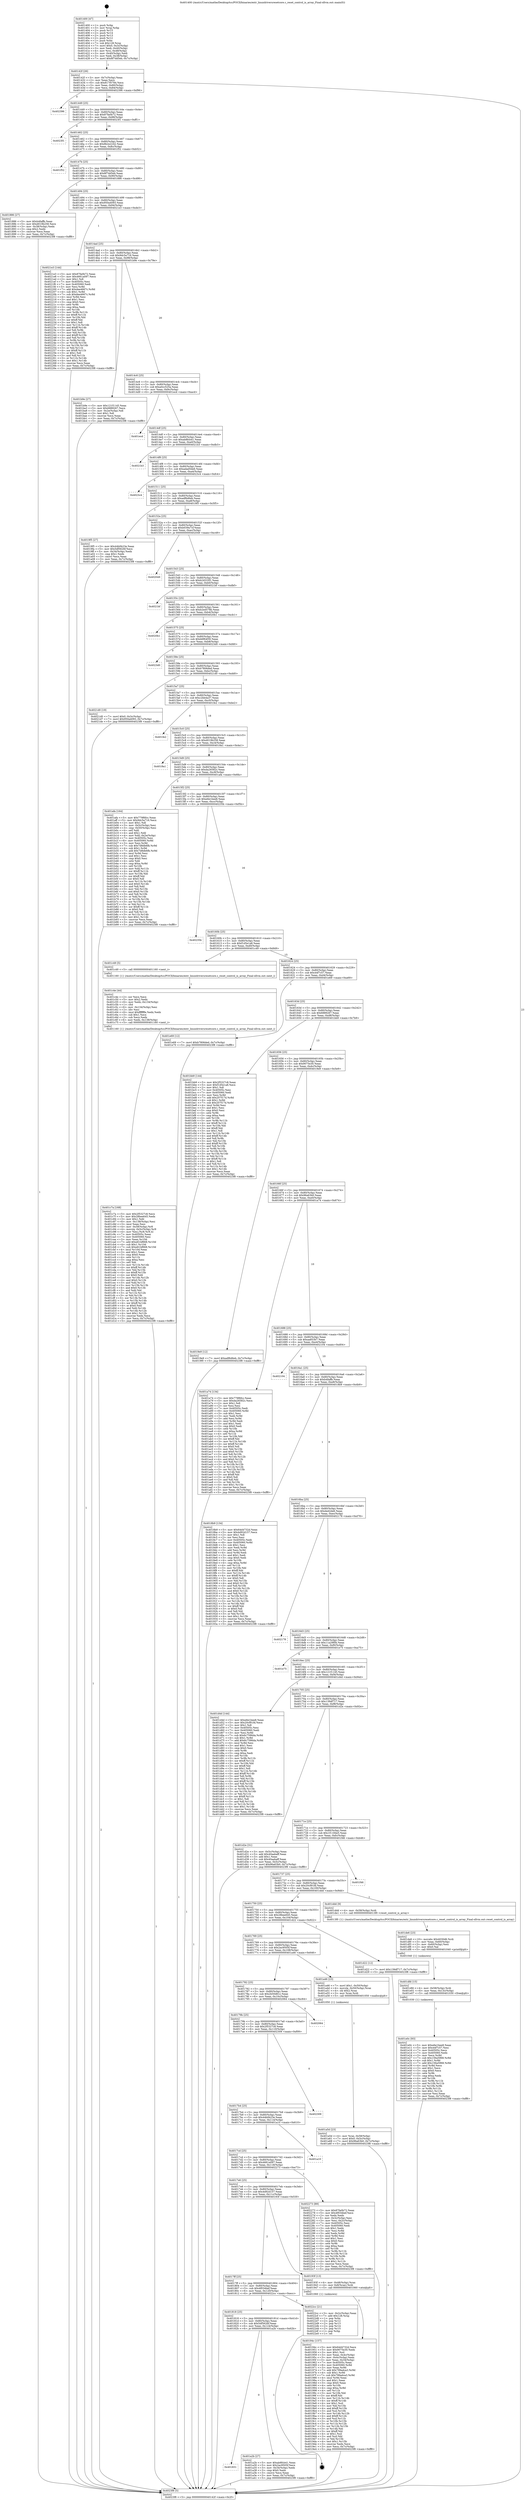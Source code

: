 digraph "0x401400" {
  label = "0x401400 (/mnt/c/Users/mathe/Desktop/tcc/POCII/binaries/extr_linuxdriversresetcore.c_reset_control_is_array_Final-ollvm.out::main(0))"
  labelloc = "t"
  node[shape=record]

  Entry [label="",width=0.3,height=0.3,shape=circle,fillcolor=black,style=filled]
  "0x40142f" [label="{
     0x40142f [26]\l
     | [instrs]\l
     &nbsp;&nbsp;0x40142f \<+3\>: mov -0x7c(%rbp),%eax\l
     &nbsp;&nbsp;0x401432 \<+2\>: mov %eax,%ecx\l
     &nbsp;&nbsp;0x401434 \<+6\>: sub $0x817f5784,%ecx\l
     &nbsp;&nbsp;0x40143a \<+3\>: mov %eax,-0x80(%rbp)\l
     &nbsp;&nbsp;0x40143d \<+6\>: mov %ecx,-0x84(%rbp)\l
     &nbsp;&nbsp;0x401443 \<+6\>: je 0000000000402396 \<main+0xf96\>\l
  }"]
  "0x402396" [label="{
     0x402396\l
  }", style=dashed]
  "0x401449" [label="{
     0x401449 [25]\l
     | [instrs]\l
     &nbsp;&nbsp;0x401449 \<+5\>: jmp 000000000040144e \<main+0x4e\>\l
     &nbsp;&nbsp;0x40144e \<+3\>: mov -0x80(%rbp),%eax\l
     &nbsp;&nbsp;0x401451 \<+5\>: sub $0x87fa0b72,%eax\l
     &nbsp;&nbsp;0x401456 \<+6\>: mov %eax,-0x88(%rbp)\l
     &nbsp;&nbsp;0x40145c \<+6\>: je 00000000004023f1 \<main+0xff1\>\l
  }"]
  Exit [label="",width=0.3,height=0.3,shape=circle,fillcolor=black,style=filled,peripheries=2]
  "0x4023f1" [label="{
     0x4023f1\l
  }", style=dashed]
  "0x401462" [label="{
     0x401462 [25]\l
     | [instrs]\l
     &nbsp;&nbsp;0x401462 \<+5\>: jmp 0000000000401467 \<main+0x67\>\l
     &nbsp;&nbsp;0x401467 \<+3\>: mov -0x80(%rbp),%eax\l
     &nbsp;&nbsp;0x40146a \<+5\>: sub $0x8b2e2242,%eax\l
     &nbsp;&nbsp;0x40146f \<+6\>: mov %eax,-0x8c(%rbp)\l
     &nbsp;&nbsp;0x401475 \<+6\>: je 0000000000401f52 \<main+0xb52\>\l
  }"]
  "0x401e0c" [label="{
     0x401e0c [93]\l
     | [instrs]\l
     &nbsp;&nbsp;0x401e0c \<+5\>: mov $0xe6e1bee8,%eax\l
     &nbsp;&nbsp;0x401e11 \<+5\>: mov $0x44f7c57,%esi\l
     &nbsp;&nbsp;0x401e16 \<+7\>: mov 0x40505c,%ecx\l
     &nbsp;&nbsp;0x401e1d \<+7\>: mov 0x405060,%edx\l
     &nbsp;&nbsp;0x401e24 \<+3\>: mov %ecx,%r8d\l
     &nbsp;&nbsp;0x401e27 \<+7\>: sub $0x156a5968,%r8d\l
     &nbsp;&nbsp;0x401e2e \<+4\>: sub $0x1,%r8d\l
     &nbsp;&nbsp;0x401e32 \<+7\>: add $0x156a5968,%r8d\l
     &nbsp;&nbsp;0x401e39 \<+4\>: imul %r8d,%ecx\l
     &nbsp;&nbsp;0x401e3d \<+3\>: and $0x1,%ecx\l
     &nbsp;&nbsp;0x401e40 \<+3\>: cmp $0x0,%ecx\l
     &nbsp;&nbsp;0x401e43 \<+4\>: sete %r9b\l
     &nbsp;&nbsp;0x401e47 \<+3\>: cmp $0xa,%edx\l
     &nbsp;&nbsp;0x401e4a \<+4\>: setl %r10b\l
     &nbsp;&nbsp;0x401e4e \<+3\>: mov %r9b,%r11b\l
     &nbsp;&nbsp;0x401e51 \<+3\>: and %r10b,%r11b\l
     &nbsp;&nbsp;0x401e54 \<+3\>: xor %r10b,%r9b\l
     &nbsp;&nbsp;0x401e57 \<+3\>: or %r9b,%r11b\l
     &nbsp;&nbsp;0x401e5a \<+4\>: test $0x1,%r11b\l
     &nbsp;&nbsp;0x401e5e \<+3\>: cmovne %esi,%eax\l
     &nbsp;&nbsp;0x401e61 \<+3\>: mov %eax,-0x7c(%rbp)\l
     &nbsp;&nbsp;0x401e64 \<+5\>: jmp 00000000004023f8 \<main+0xff8\>\l
  }"]
  "0x401f52" [label="{
     0x401f52\l
  }", style=dashed]
  "0x40147b" [label="{
     0x40147b [25]\l
     | [instrs]\l
     &nbsp;&nbsp;0x40147b \<+5\>: jmp 0000000000401480 \<main+0x80\>\l
     &nbsp;&nbsp;0x401480 \<+3\>: mov -0x80(%rbp),%eax\l
     &nbsp;&nbsp;0x401483 \<+5\>: sub $0x8f7dd5eb,%eax\l
     &nbsp;&nbsp;0x401488 \<+6\>: mov %eax,-0x90(%rbp)\l
     &nbsp;&nbsp;0x40148e \<+6\>: je 0000000000401886 \<main+0x486\>\l
  }"]
  "0x401dfd" [label="{
     0x401dfd [15]\l
     | [instrs]\l
     &nbsp;&nbsp;0x401dfd \<+4\>: mov -0x58(%rbp),%rdi\l
     &nbsp;&nbsp;0x401e01 \<+6\>: mov %eax,-0x13c(%rbp)\l
     &nbsp;&nbsp;0x401e07 \<+5\>: call 0000000000401030 \<free@plt\>\l
     | [calls]\l
     &nbsp;&nbsp;0x401030 \{1\} (unknown)\l
  }"]
  "0x401886" [label="{
     0x401886 [27]\l
     | [instrs]\l
     &nbsp;&nbsp;0x401886 \<+5\>: mov $0xb4faffb,%eax\l
     &nbsp;&nbsp;0x40188b \<+5\>: mov $0xd019b258,%ecx\l
     &nbsp;&nbsp;0x401890 \<+3\>: mov -0x38(%rbp),%edx\l
     &nbsp;&nbsp;0x401893 \<+3\>: cmp $0x2,%edx\l
     &nbsp;&nbsp;0x401896 \<+3\>: cmovne %ecx,%eax\l
     &nbsp;&nbsp;0x401899 \<+3\>: mov %eax,-0x7c(%rbp)\l
     &nbsp;&nbsp;0x40189c \<+5\>: jmp 00000000004023f8 \<main+0xff8\>\l
  }"]
  "0x401494" [label="{
     0x401494 [25]\l
     | [instrs]\l
     &nbsp;&nbsp;0x401494 \<+5\>: jmp 0000000000401499 \<main+0x99\>\l
     &nbsp;&nbsp;0x401499 \<+3\>: mov -0x80(%rbp),%eax\l
     &nbsp;&nbsp;0x40149c \<+5\>: sub $0x950a4093,%eax\l
     &nbsp;&nbsp;0x4014a1 \<+6\>: mov %eax,-0x94(%rbp)\l
     &nbsp;&nbsp;0x4014a7 \<+6\>: je 00000000004021e3 \<main+0xde3\>\l
  }"]
  "0x4023f8" [label="{
     0x4023f8 [5]\l
     | [instrs]\l
     &nbsp;&nbsp;0x4023f8 \<+5\>: jmp 000000000040142f \<main+0x2f\>\l
  }"]
  "0x401400" [label="{
     0x401400 [47]\l
     | [instrs]\l
     &nbsp;&nbsp;0x401400 \<+1\>: push %rbp\l
     &nbsp;&nbsp;0x401401 \<+3\>: mov %rsp,%rbp\l
     &nbsp;&nbsp;0x401404 \<+2\>: push %r15\l
     &nbsp;&nbsp;0x401406 \<+2\>: push %r14\l
     &nbsp;&nbsp;0x401408 \<+2\>: push %r13\l
     &nbsp;&nbsp;0x40140a \<+2\>: push %r12\l
     &nbsp;&nbsp;0x40140c \<+1\>: push %rbx\l
     &nbsp;&nbsp;0x40140d \<+7\>: sub $0x128,%rsp\l
     &nbsp;&nbsp;0x401414 \<+7\>: movl $0x0,-0x3c(%rbp)\l
     &nbsp;&nbsp;0x40141b \<+3\>: mov %edi,-0x40(%rbp)\l
     &nbsp;&nbsp;0x40141e \<+4\>: mov %rsi,-0x48(%rbp)\l
     &nbsp;&nbsp;0x401422 \<+3\>: mov -0x40(%rbp),%edi\l
     &nbsp;&nbsp;0x401425 \<+3\>: mov %edi,-0x38(%rbp)\l
     &nbsp;&nbsp;0x401428 \<+7\>: movl $0x8f7dd5eb,-0x7c(%rbp)\l
  }"]
  "0x401de6" [label="{
     0x401de6 [23]\l
     | [instrs]\l
     &nbsp;&nbsp;0x401de6 \<+10\>: movabs $0x4030d6,%rdi\l
     &nbsp;&nbsp;0x401df0 \<+3\>: mov %eax,-0x60(%rbp)\l
     &nbsp;&nbsp;0x401df3 \<+3\>: mov -0x60(%rbp),%esi\l
     &nbsp;&nbsp;0x401df6 \<+2\>: mov $0x0,%al\l
     &nbsp;&nbsp;0x401df8 \<+5\>: call 0000000000401040 \<printf@plt\>\l
     | [calls]\l
     &nbsp;&nbsp;0x401040 \{1\} (unknown)\l
  }"]
  "0x4021e3" [label="{
     0x4021e3 [144]\l
     | [instrs]\l
     &nbsp;&nbsp;0x4021e3 \<+5\>: mov $0x87fa0b72,%eax\l
     &nbsp;&nbsp;0x4021e8 \<+5\>: mov $0x4661a097,%ecx\l
     &nbsp;&nbsp;0x4021ed \<+2\>: mov $0x1,%dl\l
     &nbsp;&nbsp;0x4021ef \<+7\>: mov 0x40505c,%esi\l
     &nbsp;&nbsp;0x4021f6 \<+7\>: mov 0x405060,%edi\l
     &nbsp;&nbsp;0x4021fd \<+3\>: mov %esi,%r8d\l
     &nbsp;&nbsp;0x402200 \<+7\>: add $0xdee4667c,%r8d\l
     &nbsp;&nbsp;0x402207 \<+4\>: sub $0x1,%r8d\l
     &nbsp;&nbsp;0x40220b \<+7\>: sub $0xdee4667c,%r8d\l
     &nbsp;&nbsp;0x402212 \<+4\>: imul %r8d,%esi\l
     &nbsp;&nbsp;0x402216 \<+3\>: and $0x1,%esi\l
     &nbsp;&nbsp;0x402219 \<+3\>: cmp $0x0,%esi\l
     &nbsp;&nbsp;0x40221c \<+4\>: sete %r9b\l
     &nbsp;&nbsp;0x402220 \<+3\>: cmp $0xa,%edi\l
     &nbsp;&nbsp;0x402223 \<+4\>: setl %r10b\l
     &nbsp;&nbsp;0x402227 \<+3\>: mov %r9b,%r11b\l
     &nbsp;&nbsp;0x40222a \<+4\>: xor $0xff,%r11b\l
     &nbsp;&nbsp;0x40222e \<+3\>: mov %r10b,%bl\l
     &nbsp;&nbsp;0x402231 \<+3\>: xor $0xff,%bl\l
     &nbsp;&nbsp;0x402234 \<+3\>: xor $0x1,%dl\l
     &nbsp;&nbsp;0x402237 \<+3\>: mov %r11b,%r14b\l
     &nbsp;&nbsp;0x40223a \<+4\>: and $0xff,%r14b\l
     &nbsp;&nbsp;0x40223e \<+3\>: and %dl,%r9b\l
     &nbsp;&nbsp;0x402241 \<+3\>: mov %bl,%r15b\l
     &nbsp;&nbsp;0x402244 \<+4\>: and $0xff,%r15b\l
     &nbsp;&nbsp;0x402248 \<+3\>: and %dl,%r10b\l
     &nbsp;&nbsp;0x40224b \<+3\>: or %r9b,%r14b\l
     &nbsp;&nbsp;0x40224e \<+3\>: or %r10b,%r15b\l
     &nbsp;&nbsp;0x402251 \<+3\>: xor %r15b,%r14b\l
     &nbsp;&nbsp;0x402254 \<+3\>: or %bl,%r11b\l
     &nbsp;&nbsp;0x402257 \<+4\>: xor $0xff,%r11b\l
     &nbsp;&nbsp;0x40225b \<+3\>: or $0x1,%dl\l
     &nbsp;&nbsp;0x40225e \<+3\>: and %dl,%r11b\l
     &nbsp;&nbsp;0x402261 \<+3\>: or %r11b,%r14b\l
     &nbsp;&nbsp;0x402264 \<+4\>: test $0x1,%r14b\l
     &nbsp;&nbsp;0x402268 \<+3\>: cmovne %ecx,%eax\l
     &nbsp;&nbsp;0x40226b \<+3\>: mov %eax,-0x7c(%rbp)\l
     &nbsp;&nbsp;0x40226e \<+5\>: jmp 00000000004023f8 \<main+0xff8\>\l
  }"]
  "0x4014ad" [label="{
     0x4014ad [25]\l
     | [instrs]\l
     &nbsp;&nbsp;0x4014ad \<+5\>: jmp 00000000004014b2 \<main+0xb2\>\l
     &nbsp;&nbsp;0x4014b2 \<+3\>: mov -0x80(%rbp),%eax\l
     &nbsp;&nbsp;0x4014b5 \<+5\>: sub $0x9dc5a716,%eax\l
     &nbsp;&nbsp;0x4014ba \<+6\>: mov %eax,-0x98(%rbp)\l
     &nbsp;&nbsp;0x4014c0 \<+6\>: je 0000000000401b9e \<main+0x79e\>\l
  }"]
  "0x401c7a" [label="{
     0x401c7a [168]\l
     | [instrs]\l
     &nbsp;&nbsp;0x401c7a \<+5\>: mov $0x2f5327c8,%ecx\l
     &nbsp;&nbsp;0x401c7f \<+5\>: mov $0x28bee645,%edx\l
     &nbsp;&nbsp;0x401c84 \<+3\>: mov $0x1,%dil\l
     &nbsp;&nbsp;0x401c87 \<+6\>: mov -0x138(%rbp),%esi\l
     &nbsp;&nbsp;0x401c8d \<+3\>: imul %eax,%esi\l
     &nbsp;&nbsp;0x401c90 \<+4\>: mov -0x58(%rbp),%r8\l
     &nbsp;&nbsp;0x401c94 \<+4\>: movslq -0x5c(%rbp),%r9\l
     &nbsp;&nbsp;0x401c98 \<+4\>: mov %esi,(%r8,%r9,4)\l
     &nbsp;&nbsp;0x401c9c \<+7\>: mov 0x40505c,%eax\l
     &nbsp;&nbsp;0x401ca3 \<+7\>: mov 0x405060,%esi\l
     &nbsp;&nbsp;0x401caa \<+3\>: mov %eax,%r10d\l
     &nbsp;&nbsp;0x401cad \<+7\>: add $0xe61bf668,%r10d\l
     &nbsp;&nbsp;0x401cb4 \<+4\>: sub $0x1,%r10d\l
     &nbsp;&nbsp;0x401cb8 \<+7\>: sub $0xe61bf668,%r10d\l
     &nbsp;&nbsp;0x401cbf \<+4\>: imul %r10d,%eax\l
     &nbsp;&nbsp;0x401cc3 \<+3\>: and $0x1,%eax\l
     &nbsp;&nbsp;0x401cc6 \<+3\>: cmp $0x0,%eax\l
     &nbsp;&nbsp;0x401cc9 \<+4\>: sete %r11b\l
     &nbsp;&nbsp;0x401ccd \<+3\>: cmp $0xa,%esi\l
     &nbsp;&nbsp;0x401cd0 \<+3\>: setl %bl\l
     &nbsp;&nbsp;0x401cd3 \<+3\>: mov %r11b,%r14b\l
     &nbsp;&nbsp;0x401cd6 \<+4\>: xor $0xff,%r14b\l
     &nbsp;&nbsp;0x401cda \<+3\>: mov %bl,%r15b\l
     &nbsp;&nbsp;0x401cdd \<+4\>: xor $0xff,%r15b\l
     &nbsp;&nbsp;0x401ce1 \<+4\>: xor $0x0,%dil\l
     &nbsp;&nbsp;0x401ce5 \<+3\>: mov %r14b,%r12b\l
     &nbsp;&nbsp;0x401ce8 \<+4\>: and $0x0,%r12b\l
     &nbsp;&nbsp;0x401cec \<+3\>: and %dil,%r11b\l
     &nbsp;&nbsp;0x401cef \<+3\>: mov %r15b,%r13b\l
     &nbsp;&nbsp;0x401cf2 \<+4\>: and $0x0,%r13b\l
     &nbsp;&nbsp;0x401cf6 \<+3\>: and %dil,%bl\l
     &nbsp;&nbsp;0x401cf9 \<+3\>: or %r11b,%r12b\l
     &nbsp;&nbsp;0x401cfc \<+3\>: or %bl,%r13b\l
     &nbsp;&nbsp;0x401cff \<+3\>: xor %r13b,%r12b\l
     &nbsp;&nbsp;0x401d02 \<+3\>: or %r15b,%r14b\l
     &nbsp;&nbsp;0x401d05 \<+4\>: xor $0xff,%r14b\l
     &nbsp;&nbsp;0x401d09 \<+4\>: or $0x0,%dil\l
     &nbsp;&nbsp;0x401d0d \<+3\>: and %dil,%r14b\l
     &nbsp;&nbsp;0x401d10 \<+3\>: or %r14b,%r12b\l
     &nbsp;&nbsp;0x401d13 \<+4\>: test $0x1,%r12b\l
     &nbsp;&nbsp;0x401d17 \<+3\>: cmovne %edx,%ecx\l
     &nbsp;&nbsp;0x401d1a \<+3\>: mov %ecx,-0x7c(%rbp)\l
     &nbsp;&nbsp;0x401d1d \<+5\>: jmp 00000000004023f8 \<main+0xff8\>\l
  }"]
  "0x401b9e" [label="{
     0x401b9e [27]\l
     | [instrs]\l
     &nbsp;&nbsp;0x401b9e \<+5\>: mov $0x121f1145,%eax\l
     &nbsp;&nbsp;0x401ba3 \<+5\>: mov $0x6889267,%ecx\l
     &nbsp;&nbsp;0x401ba8 \<+3\>: mov -0x2e(%rbp),%dl\l
     &nbsp;&nbsp;0x401bab \<+3\>: test $0x1,%dl\l
     &nbsp;&nbsp;0x401bae \<+3\>: cmovne %ecx,%eax\l
     &nbsp;&nbsp;0x401bb1 \<+3\>: mov %eax,-0x7c(%rbp)\l
     &nbsp;&nbsp;0x401bb4 \<+5\>: jmp 00000000004023f8 \<main+0xff8\>\l
  }"]
  "0x4014c6" [label="{
     0x4014c6 [25]\l
     | [instrs]\l
     &nbsp;&nbsp;0x4014c6 \<+5\>: jmp 00000000004014cb \<main+0xcb\>\l
     &nbsp;&nbsp;0x4014cb \<+3\>: mov -0x80(%rbp),%eax\l
     &nbsp;&nbsp;0x4014ce \<+5\>: sub $0xa0cc525a,%eax\l
     &nbsp;&nbsp;0x4014d3 \<+6\>: mov %eax,-0x9c(%rbp)\l
     &nbsp;&nbsp;0x4014d9 \<+6\>: je 0000000000401ecd \<main+0xacd\>\l
  }"]
  "0x401c4e" [label="{
     0x401c4e [44]\l
     | [instrs]\l
     &nbsp;&nbsp;0x401c4e \<+2\>: xor %ecx,%ecx\l
     &nbsp;&nbsp;0x401c50 \<+5\>: mov $0x2,%edx\l
     &nbsp;&nbsp;0x401c55 \<+6\>: mov %edx,-0x134(%rbp)\l
     &nbsp;&nbsp;0x401c5b \<+1\>: cltd\l
     &nbsp;&nbsp;0x401c5c \<+6\>: mov -0x134(%rbp),%esi\l
     &nbsp;&nbsp;0x401c62 \<+2\>: idiv %esi\l
     &nbsp;&nbsp;0x401c64 \<+6\>: imul $0xfffffffe,%edx,%edx\l
     &nbsp;&nbsp;0x401c6a \<+3\>: sub $0x1,%ecx\l
     &nbsp;&nbsp;0x401c6d \<+2\>: sub %ecx,%edx\l
     &nbsp;&nbsp;0x401c6f \<+6\>: mov %edx,-0x138(%rbp)\l
     &nbsp;&nbsp;0x401c75 \<+5\>: call 0000000000401160 \<next_i\>\l
     | [calls]\l
     &nbsp;&nbsp;0x401160 \{1\} (/mnt/c/Users/mathe/Desktop/tcc/POCII/binaries/extr_linuxdriversresetcore.c_reset_control_is_array_Final-ollvm.out::next_i)\l
  }"]
  "0x401ecd" [label="{
     0x401ecd\l
  }", style=dashed]
  "0x4014df" [label="{
     0x4014df [25]\l
     | [instrs]\l
     &nbsp;&nbsp;0x4014df \<+5\>: jmp 00000000004014e4 \<main+0xe4\>\l
     &nbsp;&nbsp;0x4014e4 \<+3\>: mov -0x80(%rbp),%eax\l
     &nbsp;&nbsp;0x4014e7 \<+5\>: sub $0xab8fcb41,%eax\l
     &nbsp;&nbsp;0x4014ec \<+6\>: mov %eax,-0xa0(%rbp)\l
     &nbsp;&nbsp;0x4014f2 \<+6\>: je 00000000004021b3 \<main+0xdb3\>\l
  }"]
  "0x401a5d" [label="{
     0x401a5d [23]\l
     | [instrs]\l
     &nbsp;&nbsp;0x401a5d \<+4\>: mov %rax,-0x58(%rbp)\l
     &nbsp;&nbsp;0x401a61 \<+7\>: movl $0x0,-0x5c(%rbp)\l
     &nbsp;&nbsp;0x401a68 \<+7\>: movl $0x96a63b0,-0x7c(%rbp)\l
     &nbsp;&nbsp;0x401a6f \<+5\>: jmp 00000000004023f8 \<main+0xff8\>\l
  }"]
  "0x4021b3" [label="{
     0x4021b3\l
  }", style=dashed]
  "0x4014f8" [label="{
     0x4014f8 [25]\l
     | [instrs]\l
     &nbsp;&nbsp;0x4014f8 \<+5\>: jmp 00000000004014fd \<main+0xfd\>\l
     &nbsp;&nbsp;0x4014fd \<+3\>: mov -0x80(%rbp),%eax\l
     &nbsp;&nbsp;0x401500 \<+5\>: sub $0xadad5de6,%eax\l
     &nbsp;&nbsp;0x401505 \<+6\>: mov %eax,-0xa4(%rbp)\l
     &nbsp;&nbsp;0x40150b \<+6\>: je 00000000004023c4 \<main+0xfc4\>\l
  }"]
  "0x401831" [label="{
     0x401831\l
  }", style=dashed]
  "0x4023c4" [label="{
     0x4023c4\l
  }", style=dashed]
  "0x401511" [label="{
     0x401511 [25]\l
     | [instrs]\l
     &nbsp;&nbsp;0x401511 \<+5\>: jmp 0000000000401516 \<main+0x116\>\l
     &nbsp;&nbsp;0x401516 \<+3\>: mov -0x80(%rbp),%eax\l
     &nbsp;&nbsp;0x401519 \<+5\>: sub $0xadf6d6eb,%eax\l
     &nbsp;&nbsp;0x40151e \<+6\>: mov %eax,-0xa8(%rbp)\l
     &nbsp;&nbsp;0x401524 \<+6\>: je 00000000004019f5 \<main+0x5f5\>\l
  }"]
  "0x401a2b" [label="{
     0x401a2b [27]\l
     | [instrs]\l
     &nbsp;&nbsp;0x401a2b \<+5\>: mov $0xab8fcb41,%eax\l
     &nbsp;&nbsp;0x401a30 \<+5\>: mov $0x2ac9505f,%ecx\l
     &nbsp;&nbsp;0x401a35 \<+3\>: mov -0x34(%rbp),%edx\l
     &nbsp;&nbsp;0x401a38 \<+3\>: cmp $0x0,%edx\l
     &nbsp;&nbsp;0x401a3b \<+3\>: cmove %ecx,%eax\l
     &nbsp;&nbsp;0x401a3e \<+3\>: mov %eax,-0x7c(%rbp)\l
     &nbsp;&nbsp;0x401a41 \<+5\>: jmp 00000000004023f8 \<main+0xff8\>\l
  }"]
  "0x4019f5" [label="{
     0x4019f5 [27]\l
     | [instrs]\l
     &nbsp;&nbsp;0x4019f5 \<+5\>: mov $0x44b0b23e,%eax\l
     &nbsp;&nbsp;0x4019fa \<+5\>: mov $0x5df5626f,%ecx\l
     &nbsp;&nbsp;0x4019ff \<+3\>: mov -0x34(%rbp),%edx\l
     &nbsp;&nbsp;0x401a02 \<+3\>: cmp $0x1,%edx\l
     &nbsp;&nbsp;0x401a05 \<+3\>: cmovl %ecx,%eax\l
     &nbsp;&nbsp;0x401a08 \<+3\>: mov %eax,-0x7c(%rbp)\l
     &nbsp;&nbsp;0x401a0b \<+5\>: jmp 00000000004023f8 \<main+0xff8\>\l
  }"]
  "0x40152a" [label="{
     0x40152a [25]\l
     | [instrs]\l
     &nbsp;&nbsp;0x40152a \<+5\>: jmp 000000000040152f \<main+0x12f\>\l
     &nbsp;&nbsp;0x40152f \<+3\>: mov -0x80(%rbp),%eax\l
     &nbsp;&nbsp;0x401532 \<+5\>: sub $0xb039a7cf,%eax\l
     &nbsp;&nbsp;0x401537 \<+6\>: mov %eax,-0xac(%rbp)\l
     &nbsp;&nbsp;0x40153d \<+6\>: je 0000000000402049 \<main+0xc49\>\l
  }"]
  "0x401818" [label="{
     0x401818 [25]\l
     | [instrs]\l
     &nbsp;&nbsp;0x401818 \<+5\>: jmp 000000000040181d \<main+0x41d\>\l
     &nbsp;&nbsp;0x40181d \<+3\>: mov -0x80(%rbp),%eax\l
     &nbsp;&nbsp;0x401820 \<+5\>: sub $0x5df5626f,%eax\l
     &nbsp;&nbsp;0x401825 \<+6\>: mov %eax,-0x124(%rbp)\l
     &nbsp;&nbsp;0x40182b \<+6\>: je 0000000000401a2b \<main+0x62b\>\l
  }"]
  "0x402049" [label="{
     0x402049\l
  }", style=dashed]
  "0x401543" [label="{
     0x401543 [25]\l
     | [instrs]\l
     &nbsp;&nbsp;0x401543 \<+5\>: jmp 0000000000401548 \<main+0x148\>\l
     &nbsp;&nbsp;0x401548 \<+3\>: mov -0x80(%rbp),%eax\l
     &nbsp;&nbsp;0x40154b \<+5\>: sub $0xb24533f1,%eax\l
     &nbsp;&nbsp;0x401550 \<+6\>: mov %eax,-0xb0(%rbp)\l
     &nbsp;&nbsp;0x401556 \<+6\>: je 00000000004021bf \<main+0xdbf\>\l
  }"]
  "0x4022cc" [label="{
     0x4022cc [21]\l
     | [instrs]\l
     &nbsp;&nbsp;0x4022cc \<+3\>: mov -0x2c(%rbp),%eax\l
     &nbsp;&nbsp;0x4022cf \<+7\>: add $0x128,%rsp\l
     &nbsp;&nbsp;0x4022d6 \<+1\>: pop %rbx\l
     &nbsp;&nbsp;0x4022d7 \<+2\>: pop %r12\l
     &nbsp;&nbsp;0x4022d9 \<+2\>: pop %r13\l
     &nbsp;&nbsp;0x4022db \<+2\>: pop %r14\l
     &nbsp;&nbsp;0x4022dd \<+2\>: pop %r15\l
     &nbsp;&nbsp;0x4022df \<+1\>: pop %rbp\l
     &nbsp;&nbsp;0x4022e0 \<+1\>: ret\l
  }"]
  "0x4021bf" [label="{
     0x4021bf\l
  }", style=dashed]
  "0x40155c" [label="{
     0x40155c [25]\l
     | [instrs]\l
     &nbsp;&nbsp;0x40155c \<+5\>: jmp 0000000000401561 \<main+0x161\>\l
     &nbsp;&nbsp;0x401561 \<+3\>: mov -0x80(%rbp),%eax\l
     &nbsp;&nbsp;0x401564 \<+5\>: sub $0xb2ed578b,%eax\l
     &nbsp;&nbsp;0x401569 \<+6\>: mov %eax,-0xb4(%rbp)\l
     &nbsp;&nbsp;0x40156f \<+6\>: je 00000000004020b1 \<main+0xcb1\>\l
  }"]
  "0x40194c" [label="{
     0x40194c [157]\l
     | [instrs]\l
     &nbsp;&nbsp;0x40194c \<+5\>: mov $0x64d4732d,%ecx\l
     &nbsp;&nbsp;0x401951 \<+5\>: mov $0x9075e30,%edx\l
     &nbsp;&nbsp;0x401956 \<+3\>: mov $0x1,%sil\l
     &nbsp;&nbsp;0x401959 \<+3\>: mov %eax,-0x4c(%rbp)\l
     &nbsp;&nbsp;0x40195c \<+3\>: mov -0x4c(%rbp),%eax\l
     &nbsp;&nbsp;0x40195f \<+3\>: mov %eax,-0x34(%rbp)\l
     &nbsp;&nbsp;0x401962 \<+7\>: mov 0x40505c,%eax\l
     &nbsp;&nbsp;0x401969 \<+8\>: mov 0x405060,%r8d\l
     &nbsp;&nbsp;0x401971 \<+3\>: mov %eax,%r9d\l
     &nbsp;&nbsp;0x401974 \<+7\>: add $0x799adca3,%r9d\l
     &nbsp;&nbsp;0x40197b \<+4\>: sub $0x1,%r9d\l
     &nbsp;&nbsp;0x40197f \<+7\>: sub $0x799adca3,%r9d\l
     &nbsp;&nbsp;0x401986 \<+4\>: imul %r9d,%eax\l
     &nbsp;&nbsp;0x40198a \<+3\>: and $0x1,%eax\l
     &nbsp;&nbsp;0x40198d \<+3\>: cmp $0x0,%eax\l
     &nbsp;&nbsp;0x401990 \<+4\>: sete %r10b\l
     &nbsp;&nbsp;0x401994 \<+4\>: cmp $0xa,%r8d\l
     &nbsp;&nbsp;0x401998 \<+4\>: setl %r11b\l
     &nbsp;&nbsp;0x40199c \<+3\>: mov %r10b,%bl\l
     &nbsp;&nbsp;0x40199f \<+3\>: xor $0xff,%bl\l
     &nbsp;&nbsp;0x4019a2 \<+3\>: mov %r11b,%r14b\l
     &nbsp;&nbsp;0x4019a5 \<+4\>: xor $0xff,%r14b\l
     &nbsp;&nbsp;0x4019a9 \<+4\>: xor $0x1,%sil\l
     &nbsp;&nbsp;0x4019ad \<+3\>: mov %bl,%r15b\l
     &nbsp;&nbsp;0x4019b0 \<+4\>: and $0xff,%r15b\l
     &nbsp;&nbsp;0x4019b4 \<+3\>: and %sil,%r10b\l
     &nbsp;&nbsp;0x4019b7 \<+3\>: mov %r14b,%r12b\l
     &nbsp;&nbsp;0x4019ba \<+4\>: and $0xff,%r12b\l
     &nbsp;&nbsp;0x4019be \<+3\>: and %sil,%r11b\l
     &nbsp;&nbsp;0x4019c1 \<+3\>: or %r10b,%r15b\l
     &nbsp;&nbsp;0x4019c4 \<+3\>: or %r11b,%r12b\l
     &nbsp;&nbsp;0x4019c7 \<+3\>: xor %r12b,%r15b\l
     &nbsp;&nbsp;0x4019ca \<+3\>: or %r14b,%bl\l
     &nbsp;&nbsp;0x4019cd \<+3\>: xor $0xff,%bl\l
     &nbsp;&nbsp;0x4019d0 \<+4\>: or $0x1,%sil\l
     &nbsp;&nbsp;0x4019d4 \<+3\>: and %sil,%bl\l
     &nbsp;&nbsp;0x4019d7 \<+3\>: or %bl,%r15b\l
     &nbsp;&nbsp;0x4019da \<+4\>: test $0x1,%r15b\l
     &nbsp;&nbsp;0x4019de \<+3\>: cmovne %edx,%ecx\l
     &nbsp;&nbsp;0x4019e1 \<+3\>: mov %ecx,-0x7c(%rbp)\l
     &nbsp;&nbsp;0x4019e4 \<+5\>: jmp 00000000004023f8 \<main+0xff8\>\l
  }"]
  "0x4020b1" [label="{
     0x4020b1\l
  }", style=dashed]
  "0x401575" [label="{
     0x401575 [25]\l
     | [instrs]\l
     &nbsp;&nbsp;0x401575 \<+5\>: jmp 000000000040157a \<main+0x17a\>\l
     &nbsp;&nbsp;0x40157a \<+3\>: mov -0x80(%rbp),%eax\l
     &nbsp;&nbsp;0x40157d \<+5\>: sub $0xb6f64f30,%eax\l
     &nbsp;&nbsp;0x401582 \<+6\>: mov %eax,-0xb8(%rbp)\l
     &nbsp;&nbsp;0x401588 \<+6\>: je 00000000004023d0 \<main+0xfd0\>\l
  }"]
  "0x4017ff" [label="{
     0x4017ff [25]\l
     | [instrs]\l
     &nbsp;&nbsp;0x4017ff \<+5\>: jmp 0000000000401804 \<main+0x404\>\l
     &nbsp;&nbsp;0x401804 \<+3\>: mov -0x80(%rbp),%eax\l
     &nbsp;&nbsp;0x401807 \<+5\>: sub $0x4f034bef,%eax\l
     &nbsp;&nbsp;0x40180c \<+6\>: mov %eax,-0x120(%rbp)\l
     &nbsp;&nbsp;0x401812 \<+6\>: je 00000000004022cc \<main+0xecc\>\l
  }"]
  "0x4023d0" [label="{
     0x4023d0\l
  }", style=dashed]
  "0x40158e" [label="{
     0x40158e [25]\l
     | [instrs]\l
     &nbsp;&nbsp;0x40158e \<+5\>: jmp 0000000000401593 \<main+0x193\>\l
     &nbsp;&nbsp;0x401593 \<+3\>: mov -0x80(%rbp),%eax\l
     &nbsp;&nbsp;0x401596 \<+5\>: sub $0xb7806ded,%eax\l
     &nbsp;&nbsp;0x40159b \<+6\>: mov %eax,-0xbc(%rbp)\l
     &nbsp;&nbsp;0x4015a1 \<+6\>: je 00000000004021d0 \<main+0xdd0\>\l
  }"]
  "0x40193f" [label="{
     0x40193f [13]\l
     | [instrs]\l
     &nbsp;&nbsp;0x40193f \<+4\>: mov -0x48(%rbp),%rax\l
     &nbsp;&nbsp;0x401943 \<+4\>: mov 0x8(%rax),%rdi\l
     &nbsp;&nbsp;0x401947 \<+5\>: call 0000000000401060 \<atoi@plt\>\l
     | [calls]\l
     &nbsp;&nbsp;0x401060 \{1\} (unknown)\l
  }"]
  "0x4021d0" [label="{
     0x4021d0 [19]\l
     | [instrs]\l
     &nbsp;&nbsp;0x4021d0 \<+7\>: movl $0x0,-0x3c(%rbp)\l
     &nbsp;&nbsp;0x4021d7 \<+7\>: movl $0x950a4093,-0x7c(%rbp)\l
     &nbsp;&nbsp;0x4021de \<+5\>: jmp 00000000004023f8 \<main+0xff8\>\l
  }"]
  "0x4015a7" [label="{
     0x4015a7 [25]\l
     | [instrs]\l
     &nbsp;&nbsp;0x4015a7 \<+5\>: jmp 00000000004015ac \<main+0x1ac\>\l
     &nbsp;&nbsp;0x4015ac \<+3\>: mov -0x80(%rbp),%eax\l
     &nbsp;&nbsp;0x4015af \<+5\>: sub $0xc2bb4a37,%eax\l
     &nbsp;&nbsp;0x4015b4 \<+6\>: mov %eax,-0xc0(%rbp)\l
     &nbsp;&nbsp;0x4015ba \<+6\>: je 0000000000401fe2 \<main+0xbe2\>\l
  }"]
  "0x4017e6" [label="{
     0x4017e6 [25]\l
     | [instrs]\l
     &nbsp;&nbsp;0x4017e6 \<+5\>: jmp 00000000004017eb \<main+0x3eb\>\l
     &nbsp;&nbsp;0x4017eb \<+3\>: mov -0x80(%rbp),%eax\l
     &nbsp;&nbsp;0x4017ee \<+5\>: sub $0x4d92d157,%eax\l
     &nbsp;&nbsp;0x4017f3 \<+6\>: mov %eax,-0x11c(%rbp)\l
     &nbsp;&nbsp;0x4017f9 \<+6\>: je 000000000040193f \<main+0x53f\>\l
  }"]
  "0x401fe2" [label="{
     0x401fe2\l
  }", style=dashed]
  "0x4015c0" [label="{
     0x4015c0 [25]\l
     | [instrs]\l
     &nbsp;&nbsp;0x4015c0 \<+5\>: jmp 00000000004015c5 \<main+0x1c5\>\l
     &nbsp;&nbsp;0x4015c5 \<+3\>: mov -0x80(%rbp),%eax\l
     &nbsp;&nbsp;0x4015c8 \<+5\>: sub $0xd019b258,%eax\l
     &nbsp;&nbsp;0x4015cd \<+6\>: mov %eax,-0xc4(%rbp)\l
     &nbsp;&nbsp;0x4015d3 \<+6\>: je 00000000004018a1 \<main+0x4a1\>\l
  }"]
  "0x402273" [label="{
     0x402273 [89]\l
     | [instrs]\l
     &nbsp;&nbsp;0x402273 \<+5\>: mov $0x87fa0b72,%eax\l
     &nbsp;&nbsp;0x402278 \<+5\>: mov $0x4f034bef,%ecx\l
     &nbsp;&nbsp;0x40227d \<+2\>: xor %edx,%edx\l
     &nbsp;&nbsp;0x40227f \<+3\>: mov -0x3c(%rbp),%esi\l
     &nbsp;&nbsp;0x402282 \<+3\>: mov %esi,-0x2c(%rbp)\l
     &nbsp;&nbsp;0x402285 \<+7\>: mov 0x40505c,%esi\l
     &nbsp;&nbsp;0x40228c \<+7\>: mov 0x405060,%edi\l
     &nbsp;&nbsp;0x402293 \<+3\>: sub $0x1,%edx\l
     &nbsp;&nbsp;0x402296 \<+3\>: mov %esi,%r8d\l
     &nbsp;&nbsp;0x402299 \<+3\>: add %edx,%r8d\l
     &nbsp;&nbsp;0x40229c \<+4\>: imul %r8d,%esi\l
     &nbsp;&nbsp;0x4022a0 \<+3\>: and $0x1,%esi\l
     &nbsp;&nbsp;0x4022a3 \<+3\>: cmp $0x0,%esi\l
     &nbsp;&nbsp;0x4022a6 \<+4\>: sete %r9b\l
     &nbsp;&nbsp;0x4022aa \<+3\>: cmp $0xa,%edi\l
     &nbsp;&nbsp;0x4022ad \<+4\>: setl %r10b\l
     &nbsp;&nbsp;0x4022b1 \<+3\>: mov %r9b,%r11b\l
     &nbsp;&nbsp;0x4022b4 \<+3\>: and %r10b,%r11b\l
     &nbsp;&nbsp;0x4022b7 \<+3\>: xor %r10b,%r9b\l
     &nbsp;&nbsp;0x4022ba \<+3\>: or %r9b,%r11b\l
     &nbsp;&nbsp;0x4022bd \<+4\>: test $0x1,%r11b\l
     &nbsp;&nbsp;0x4022c1 \<+3\>: cmovne %ecx,%eax\l
     &nbsp;&nbsp;0x4022c4 \<+3\>: mov %eax,-0x7c(%rbp)\l
     &nbsp;&nbsp;0x4022c7 \<+5\>: jmp 00000000004023f8 \<main+0xff8\>\l
  }"]
  "0x4018a1" [label="{
     0x4018a1\l
  }", style=dashed]
  "0x4015d9" [label="{
     0x4015d9 [25]\l
     | [instrs]\l
     &nbsp;&nbsp;0x4015d9 \<+5\>: jmp 00000000004015de \<main+0x1de\>\l
     &nbsp;&nbsp;0x4015de \<+3\>: mov -0x80(%rbp),%eax\l
     &nbsp;&nbsp;0x4015e1 \<+5\>: sub $0xda26582c,%eax\l
     &nbsp;&nbsp;0x4015e6 \<+6\>: mov %eax,-0xc8(%rbp)\l
     &nbsp;&nbsp;0x4015ec \<+6\>: je 0000000000401afa \<main+0x6fa\>\l
  }"]
  "0x4017cd" [label="{
     0x4017cd [25]\l
     | [instrs]\l
     &nbsp;&nbsp;0x4017cd \<+5\>: jmp 00000000004017d2 \<main+0x3d2\>\l
     &nbsp;&nbsp;0x4017d2 \<+3\>: mov -0x80(%rbp),%eax\l
     &nbsp;&nbsp;0x4017d5 \<+5\>: sub $0x4661a097,%eax\l
     &nbsp;&nbsp;0x4017da \<+6\>: mov %eax,-0x118(%rbp)\l
     &nbsp;&nbsp;0x4017e0 \<+6\>: je 0000000000402273 \<main+0xe73\>\l
  }"]
  "0x401afa" [label="{
     0x401afa [164]\l
     | [instrs]\l
     &nbsp;&nbsp;0x401afa \<+5\>: mov $0x779f6fcc,%eax\l
     &nbsp;&nbsp;0x401aff \<+5\>: mov $0x9dc5a716,%ecx\l
     &nbsp;&nbsp;0x401b04 \<+2\>: mov $0x1,%dl\l
     &nbsp;&nbsp;0x401b06 \<+3\>: mov -0x5c(%rbp),%esi\l
     &nbsp;&nbsp;0x401b09 \<+3\>: cmp -0x50(%rbp),%esi\l
     &nbsp;&nbsp;0x401b0c \<+4\>: setl %dil\l
     &nbsp;&nbsp;0x401b10 \<+4\>: and $0x1,%dil\l
     &nbsp;&nbsp;0x401b14 \<+4\>: mov %dil,-0x2e(%rbp)\l
     &nbsp;&nbsp;0x401b18 \<+7\>: mov 0x40505c,%esi\l
     &nbsp;&nbsp;0x401b1f \<+8\>: mov 0x405060,%r8d\l
     &nbsp;&nbsp;0x401b27 \<+3\>: mov %esi,%r9d\l
     &nbsp;&nbsp;0x401b2a \<+7\>: sub $0x7d8db6fb,%r9d\l
     &nbsp;&nbsp;0x401b31 \<+4\>: sub $0x1,%r9d\l
     &nbsp;&nbsp;0x401b35 \<+7\>: add $0x7d8db6fb,%r9d\l
     &nbsp;&nbsp;0x401b3c \<+4\>: imul %r9d,%esi\l
     &nbsp;&nbsp;0x401b40 \<+3\>: and $0x1,%esi\l
     &nbsp;&nbsp;0x401b43 \<+3\>: cmp $0x0,%esi\l
     &nbsp;&nbsp;0x401b46 \<+4\>: sete %dil\l
     &nbsp;&nbsp;0x401b4a \<+4\>: cmp $0xa,%r8d\l
     &nbsp;&nbsp;0x401b4e \<+4\>: setl %r10b\l
     &nbsp;&nbsp;0x401b52 \<+3\>: mov %dil,%r11b\l
     &nbsp;&nbsp;0x401b55 \<+4\>: xor $0xff,%r11b\l
     &nbsp;&nbsp;0x401b59 \<+3\>: mov %r10b,%bl\l
     &nbsp;&nbsp;0x401b5c \<+3\>: xor $0xff,%bl\l
     &nbsp;&nbsp;0x401b5f \<+3\>: xor $0x0,%dl\l
     &nbsp;&nbsp;0x401b62 \<+3\>: mov %r11b,%r14b\l
     &nbsp;&nbsp;0x401b65 \<+4\>: and $0x0,%r14b\l
     &nbsp;&nbsp;0x401b69 \<+3\>: and %dl,%dil\l
     &nbsp;&nbsp;0x401b6c \<+3\>: mov %bl,%r15b\l
     &nbsp;&nbsp;0x401b6f \<+4\>: and $0x0,%r15b\l
     &nbsp;&nbsp;0x401b73 \<+3\>: and %dl,%r10b\l
     &nbsp;&nbsp;0x401b76 \<+3\>: or %dil,%r14b\l
     &nbsp;&nbsp;0x401b79 \<+3\>: or %r10b,%r15b\l
     &nbsp;&nbsp;0x401b7c \<+3\>: xor %r15b,%r14b\l
     &nbsp;&nbsp;0x401b7f \<+3\>: or %bl,%r11b\l
     &nbsp;&nbsp;0x401b82 \<+4\>: xor $0xff,%r11b\l
     &nbsp;&nbsp;0x401b86 \<+3\>: or $0x0,%dl\l
     &nbsp;&nbsp;0x401b89 \<+3\>: and %dl,%r11b\l
     &nbsp;&nbsp;0x401b8c \<+3\>: or %r11b,%r14b\l
     &nbsp;&nbsp;0x401b8f \<+4\>: test $0x1,%r14b\l
     &nbsp;&nbsp;0x401b93 \<+3\>: cmovne %ecx,%eax\l
     &nbsp;&nbsp;0x401b96 \<+3\>: mov %eax,-0x7c(%rbp)\l
     &nbsp;&nbsp;0x401b99 \<+5\>: jmp 00000000004023f8 \<main+0xff8\>\l
  }"]
  "0x4015f2" [label="{
     0x4015f2 [25]\l
     | [instrs]\l
     &nbsp;&nbsp;0x4015f2 \<+5\>: jmp 00000000004015f7 \<main+0x1f7\>\l
     &nbsp;&nbsp;0x4015f7 \<+3\>: mov -0x80(%rbp),%eax\l
     &nbsp;&nbsp;0x4015fa \<+5\>: sub $0xe6e1bee8,%eax\l
     &nbsp;&nbsp;0x4015ff \<+6\>: mov %eax,-0xcc(%rbp)\l
     &nbsp;&nbsp;0x401605 \<+6\>: je 000000000040235b \<main+0xf5b\>\l
  }"]
  "0x401a10" [label="{
     0x401a10\l
  }", style=dashed]
  "0x40235b" [label="{
     0x40235b\l
  }", style=dashed]
  "0x40160b" [label="{
     0x40160b [25]\l
     | [instrs]\l
     &nbsp;&nbsp;0x40160b \<+5\>: jmp 0000000000401610 \<main+0x210\>\l
     &nbsp;&nbsp;0x401610 \<+3\>: mov -0x80(%rbp),%eax\l
     &nbsp;&nbsp;0x401613 \<+5\>: sub $0xf1d5e1a8,%eax\l
     &nbsp;&nbsp;0x401618 \<+6\>: mov %eax,-0xd0(%rbp)\l
     &nbsp;&nbsp;0x40161e \<+6\>: je 0000000000401c49 \<main+0x849\>\l
  }"]
  "0x4017b4" [label="{
     0x4017b4 [25]\l
     | [instrs]\l
     &nbsp;&nbsp;0x4017b4 \<+5\>: jmp 00000000004017b9 \<main+0x3b9\>\l
     &nbsp;&nbsp;0x4017b9 \<+3\>: mov -0x80(%rbp),%eax\l
     &nbsp;&nbsp;0x4017bc \<+5\>: sub $0x44b0b23e,%eax\l
     &nbsp;&nbsp;0x4017c1 \<+6\>: mov %eax,-0x114(%rbp)\l
     &nbsp;&nbsp;0x4017c7 \<+6\>: je 0000000000401a10 \<main+0x610\>\l
  }"]
  "0x401c49" [label="{
     0x401c49 [5]\l
     | [instrs]\l
     &nbsp;&nbsp;0x401c49 \<+5\>: call 0000000000401160 \<next_i\>\l
     | [calls]\l
     &nbsp;&nbsp;0x401160 \{1\} (/mnt/c/Users/mathe/Desktop/tcc/POCII/binaries/extr_linuxdriversresetcore.c_reset_control_is_array_Final-ollvm.out::next_i)\l
  }"]
  "0x401624" [label="{
     0x401624 [25]\l
     | [instrs]\l
     &nbsp;&nbsp;0x401624 \<+5\>: jmp 0000000000401629 \<main+0x229\>\l
     &nbsp;&nbsp;0x401629 \<+3\>: mov -0x80(%rbp),%eax\l
     &nbsp;&nbsp;0x40162c \<+5\>: sub $0x44f7c57,%eax\l
     &nbsp;&nbsp;0x401631 \<+6\>: mov %eax,-0xd4(%rbp)\l
     &nbsp;&nbsp;0x401637 \<+6\>: je 0000000000401e69 \<main+0xa69\>\l
  }"]
  "0x402309" [label="{
     0x402309\l
  }", style=dashed]
  "0x401e69" [label="{
     0x401e69 [12]\l
     | [instrs]\l
     &nbsp;&nbsp;0x401e69 \<+7\>: movl $0xb7806ded,-0x7c(%rbp)\l
     &nbsp;&nbsp;0x401e70 \<+5\>: jmp 00000000004023f8 \<main+0xff8\>\l
  }"]
  "0x40163d" [label="{
     0x40163d [25]\l
     | [instrs]\l
     &nbsp;&nbsp;0x40163d \<+5\>: jmp 0000000000401642 \<main+0x242\>\l
     &nbsp;&nbsp;0x401642 \<+3\>: mov -0x80(%rbp),%eax\l
     &nbsp;&nbsp;0x401645 \<+5\>: sub $0x6889267,%eax\l
     &nbsp;&nbsp;0x40164a \<+6\>: mov %eax,-0xd8(%rbp)\l
     &nbsp;&nbsp;0x401650 \<+6\>: je 0000000000401bb9 \<main+0x7b9\>\l
  }"]
  "0x40179b" [label="{
     0x40179b [25]\l
     | [instrs]\l
     &nbsp;&nbsp;0x40179b \<+5\>: jmp 00000000004017a0 \<main+0x3a0\>\l
     &nbsp;&nbsp;0x4017a0 \<+3\>: mov -0x80(%rbp),%eax\l
     &nbsp;&nbsp;0x4017a3 \<+5\>: sub $0x2f5327c8,%eax\l
     &nbsp;&nbsp;0x4017a8 \<+6\>: mov %eax,-0x110(%rbp)\l
     &nbsp;&nbsp;0x4017ae \<+6\>: je 0000000000402309 \<main+0xf09\>\l
  }"]
  "0x401bb9" [label="{
     0x401bb9 [144]\l
     | [instrs]\l
     &nbsp;&nbsp;0x401bb9 \<+5\>: mov $0x2f5327c8,%eax\l
     &nbsp;&nbsp;0x401bbe \<+5\>: mov $0xf1d5e1a8,%ecx\l
     &nbsp;&nbsp;0x401bc3 \<+2\>: mov $0x1,%dl\l
     &nbsp;&nbsp;0x401bc5 \<+7\>: mov 0x40505c,%esi\l
     &nbsp;&nbsp;0x401bcc \<+7\>: mov 0x405060,%edi\l
     &nbsp;&nbsp;0x401bd3 \<+3\>: mov %esi,%r8d\l
     &nbsp;&nbsp;0x401bd6 \<+7\>: add $0x207f17d,%r8d\l
     &nbsp;&nbsp;0x401bdd \<+4\>: sub $0x1,%r8d\l
     &nbsp;&nbsp;0x401be1 \<+7\>: sub $0x207f17d,%r8d\l
     &nbsp;&nbsp;0x401be8 \<+4\>: imul %r8d,%esi\l
     &nbsp;&nbsp;0x401bec \<+3\>: and $0x1,%esi\l
     &nbsp;&nbsp;0x401bef \<+3\>: cmp $0x0,%esi\l
     &nbsp;&nbsp;0x401bf2 \<+4\>: sete %r9b\l
     &nbsp;&nbsp;0x401bf6 \<+3\>: cmp $0xa,%edi\l
     &nbsp;&nbsp;0x401bf9 \<+4\>: setl %r10b\l
     &nbsp;&nbsp;0x401bfd \<+3\>: mov %r9b,%r11b\l
     &nbsp;&nbsp;0x401c00 \<+4\>: xor $0xff,%r11b\l
     &nbsp;&nbsp;0x401c04 \<+3\>: mov %r10b,%bl\l
     &nbsp;&nbsp;0x401c07 \<+3\>: xor $0xff,%bl\l
     &nbsp;&nbsp;0x401c0a \<+3\>: xor $0x1,%dl\l
     &nbsp;&nbsp;0x401c0d \<+3\>: mov %r11b,%r14b\l
     &nbsp;&nbsp;0x401c10 \<+4\>: and $0xff,%r14b\l
     &nbsp;&nbsp;0x401c14 \<+3\>: and %dl,%r9b\l
     &nbsp;&nbsp;0x401c17 \<+3\>: mov %bl,%r15b\l
     &nbsp;&nbsp;0x401c1a \<+4\>: and $0xff,%r15b\l
     &nbsp;&nbsp;0x401c1e \<+3\>: and %dl,%r10b\l
     &nbsp;&nbsp;0x401c21 \<+3\>: or %r9b,%r14b\l
     &nbsp;&nbsp;0x401c24 \<+3\>: or %r10b,%r15b\l
     &nbsp;&nbsp;0x401c27 \<+3\>: xor %r15b,%r14b\l
     &nbsp;&nbsp;0x401c2a \<+3\>: or %bl,%r11b\l
     &nbsp;&nbsp;0x401c2d \<+4\>: xor $0xff,%r11b\l
     &nbsp;&nbsp;0x401c31 \<+3\>: or $0x1,%dl\l
     &nbsp;&nbsp;0x401c34 \<+3\>: and %dl,%r11b\l
     &nbsp;&nbsp;0x401c37 \<+3\>: or %r11b,%r14b\l
     &nbsp;&nbsp;0x401c3a \<+4\>: test $0x1,%r14b\l
     &nbsp;&nbsp;0x401c3e \<+3\>: cmovne %ecx,%eax\l
     &nbsp;&nbsp;0x401c41 \<+3\>: mov %eax,-0x7c(%rbp)\l
     &nbsp;&nbsp;0x401c44 \<+5\>: jmp 00000000004023f8 \<main+0xff8\>\l
  }"]
  "0x401656" [label="{
     0x401656 [25]\l
     | [instrs]\l
     &nbsp;&nbsp;0x401656 \<+5\>: jmp 000000000040165b \<main+0x25b\>\l
     &nbsp;&nbsp;0x40165b \<+3\>: mov -0x80(%rbp),%eax\l
     &nbsp;&nbsp;0x40165e \<+5\>: sub $0x9075e30,%eax\l
     &nbsp;&nbsp;0x401663 \<+6\>: mov %eax,-0xdc(%rbp)\l
     &nbsp;&nbsp;0x401669 \<+6\>: je 00000000004019e9 \<main+0x5e9\>\l
  }"]
  "0x402064" [label="{
     0x402064\l
  }", style=dashed]
  "0x4019e9" [label="{
     0x4019e9 [12]\l
     | [instrs]\l
     &nbsp;&nbsp;0x4019e9 \<+7\>: movl $0xadf6d6eb,-0x7c(%rbp)\l
     &nbsp;&nbsp;0x4019f0 \<+5\>: jmp 00000000004023f8 \<main+0xff8\>\l
  }"]
  "0x40166f" [label="{
     0x40166f [25]\l
     | [instrs]\l
     &nbsp;&nbsp;0x40166f \<+5\>: jmp 0000000000401674 \<main+0x274\>\l
     &nbsp;&nbsp;0x401674 \<+3\>: mov -0x80(%rbp),%eax\l
     &nbsp;&nbsp;0x401677 \<+5\>: sub $0x96a63b0,%eax\l
     &nbsp;&nbsp;0x40167c \<+6\>: mov %eax,-0xe0(%rbp)\l
     &nbsp;&nbsp;0x401682 \<+6\>: je 0000000000401a74 \<main+0x674\>\l
  }"]
  "0x401782" [label="{
     0x401782 [25]\l
     | [instrs]\l
     &nbsp;&nbsp;0x401782 \<+5\>: jmp 0000000000401787 \<main+0x387\>\l
     &nbsp;&nbsp;0x401787 \<+3\>: mov -0x80(%rbp),%eax\l
     &nbsp;&nbsp;0x40178a \<+5\>: sub $0x2b50d61c,%eax\l
     &nbsp;&nbsp;0x40178f \<+6\>: mov %eax,-0x10c(%rbp)\l
     &nbsp;&nbsp;0x401795 \<+6\>: je 0000000000402064 \<main+0xc64\>\l
  }"]
  "0x401a74" [label="{
     0x401a74 [134]\l
     | [instrs]\l
     &nbsp;&nbsp;0x401a74 \<+5\>: mov $0x779f6fcc,%eax\l
     &nbsp;&nbsp;0x401a79 \<+5\>: mov $0xda26582c,%ecx\l
     &nbsp;&nbsp;0x401a7e \<+2\>: mov $0x1,%dl\l
     &nbsp;&nbsp;0x401a80 \<+2\>: xor %esi,%esi\l
     &nbsp;&nbsp;0x401a82 \<+7\>: mov 0x40505c,%edi\l
     &nbsp;&nbsp;0x401a89 \<+8\>: mov 0x405060,%r8d\l
     &nbsp;&nbsp;0x401a91 \<+3\>: sub $0x1,%esi\l
     &nbsp;&nbsp;0x401a94 \<+3\>: mov %edi,%r9d\l
     &nbsp;&nbsp;0x401a97 \<+3\>: add %esi,%r9d\l
     &nbsp;&nbsp;0x401a9a \<+4\>: imul %r9d,%edi\l
     &nbsp;&nbsp;0x401a9e \<+3\>: and $0x1,%edi\l
     &nbsp;&nbsp;0x401aa1 \<+3\>: cmp $0x0,%edi\l
     &nbsp;&nbsp;0x401aa4 \<+4\>: sete %r10b\l
     &nbsp;&nbsp;0x401aa8 \<+4\>: cmp $0xa,%r8d\l
     &nbsp;&nbsp;0x401aac \<+4\>: setl %r11b\l
     &nbsp;&nbsp;0x401ab0 \<+3\>: mov %r10b,%bl\l
     &nbsp;&nbsp;0x401ab3 \<+3\>: xor $0xff,%bl\l
     &nbsp;&nbsp;0x401ab6 \<+3\>: mov %r11b,%r14b\l
     &nbsp;&nbsp;0x401ab9 \<+4\>: xor $0xff,%r14b\l
     &nbsp;&nbsp;0x401abd \<+3\>: xor $0x0,%dl\l
     &nbsp;&nbsp;0x401ac0 \<+3\>: mov %bl,%r15b\l
     &nbsp;&nbsp;0x401ac3 \<+4\>: and $0x0,%r15b\l
     &nbsp;&nbsp;0x401ac7 \<+3\>: and %dl,%r10b\l
     &nbsp;&nbsp;0x401aca \<+3\>: mov %r14b,%r12b\l
     &nbsp;&nbsp;0x401acd \<+4\>: and $0x0,%r12b\l
     &nbsp;&nbsp;0x401ad1 \<+3\>: and %dl,%r11b\l
     &nbsp;&nbsp;0x401ad4 \<+3\>: or %r10b,%r15b\l
     &nbsp;&nbsp;0x401ad7 \<+3\>: or %r11b,%r12b\l
     &nbsp;&nbsp;0x401ada \<+3\>: xor %r12b,%r15b\l
     &nbsp;&nbsp;0x401add \<+3\>: or %r14b,%bl\l
     &nbsp;&nbsp;0x401ae0 \<+3\>: xor $0xff,%bl\l
     &nbsp;&nbsp;0x401ae3 \<+3\>: or $0x0,%dl\l
     &nbsp;&nbsp;0x401ae6 \<+2\>: and %dl,%bl\l
     &nbsp;&nbsp;0x401ae8 \<+3\>: or %bl,%r15b\l
     &nbsp;&nbsp;0x401aeb \<+4\>: test $0x1,%r15b\l
     &nbsp;&nbsp;0x401aef \<+3\>: cmovne %ecx,%eax\l
     &nbsp;&nbsp;0x401af2 \<+3\>: mov %eax,-0x7c(%rbp)\l
     &nbsp;&nbsp;0x401af5 \<+5\>: jmp 00000000004023f8 \<main+0xff8\>\l
  }"]
  "0x401688" [label="{
     0x401688 [25]\l
     | [instrs]\l
     &nbsp;&nbsp;0x401688 \<+5\>: jmp 000000000040168d \<main+0x28d\>\l
     &nbsp;&nbsp;0x40168d \<+3\>: mov -0x80(%rbp),%eax\l
     &nbsp;&nbsp;0x401690 \<+5\>: sub $0xaa853b7,%eax\l
     &nbsp;&nbsp;0x401695 \<+6\>: mov %eax,-0xe4(%rbp)\l
     &nbsp;&nbsp;0x40169b \<+6\>: je 0000000000402104 \<main+0xd04\>\l
  }"]
  "0x401a46" [label="{
     0x401a46 [23]\l
     | [instrs]\l
     &nbsp;&nbsp;0x401a46 \<+7\>: movl $0x1,-0x50(%rbp)\l
     &nbsp;&nbsp;0x401a4d \<+4\>: movslq -0x50(%rbp),%rax\l
     &nbsp;&nbsp;0x401a51 \<+4\>: shl $0x2,%rax\l
     &nbsp;&nbsp;0x401a55 \<+3\>: mov %rax,%rdi\l
     &nbsp;&nbsp;0x401a58 \<+5\>: call 0000000000401050 \<malloc@plt\>\l
     | [calls]\l
     &nbsp;&nbsp;0x401050 \{1\} (unknown)\l
  }"]
  "0x402104" [label="{
     0x402104\l
  }", style=dashed]
  "0x4016a1" [label="{
     0x4016a1 [25]\l
     | [instrs]\l
     &nbsp;&nbsp;0x4016a1 \<+5\>: jmp 00000000004016a6 \<main+0x2a6\>\l
     &nbsp;&nbsp;0x4016a6 \<+3\>: mov -0x80(%rbp),%eax\l
     &nbsp;&nbsp;0x4016a9 \<+5\>: sub $0xb4faffb,%eax\l
     &nbsp;&nbsp;0x4016ae \<+6\>: mov %eax,-0xe8(%rbp)\l
     &nbsp;&nbsp;0x4016b4 \<+6\>: je 00000000004018b9 \<main+0x4b9\>\l
  }"]
  "0x401769" [label="{
     0x401769 [25]\l
     | [instrs]\l
     &nbsp;&nbsp;0x401769 \<+5\>: jmp 000000000040176e \<main+0x36e\>\l
     &nbsp;&nbsp;0x40176e \<+3\>: mov -0x80(%rbp),%eax\l
     &nbsp;&nbsp;0x401771 \<+5\>: sub $0x2ac9505f,%eax\l
     &nbsp;&nbsp;0x401776 \<+6\>: mov %eax,-0x108(%rbp)\l
     &nbsp;&nbsp;0x40177c \<+6\>: je 0000000000401a46 \<main+0x646\>\l
  }"]
  "0x4018b9" [label="{
     0x4018b9 [134]\l
     | [instrs]\l
     &nbsp;&nbsp;0x4018b9 \<+5\>: mov $0x64d4732d,%eax\l
     &nbsp;&nbsp;0x4018be \<+5\>: mov $0x4d92d157,%ecx\l
     &nbsp;&nbsp;0x4018c3 \<+2\>: mov $0x1,%dl\l
     &nbsp;&nbsp;0x4018c5 \<+2\>: xor %esi,%esi\l
     &nbsp;&nbsp;0x4018c7 \<+7\>: mov 0x40505c,%edi\l
     &nbsp;&nbsp;0x4018ce \<+8\>: mov 0x405060,%r8d\l
     &nbsp;&nbsp;0x4018d6 \<+3\>: sub $0x1,%esi\l
     &nbsp;&nbsp;0x4018d9 \<+3\>: mov %edi,%r9d\l
     &nbsp;&nbsp;0x4018dc \<+3\>: add %esi,%r9d\l
     &nbsp;&nbsp;0x4018df \<+4\>: imul %r9d,%edi\l
     &nbsp;&nbsp;0x4018e3 \<+3\>: and $0x1,%edi\l
     &nbsp;&nbsp;0x4018e6 \<+3\>: cmp $0x0,%edi\l
     &nbsp;&nbsp;0x4018e9 \<+4\>: sete %r10b\l
     &nbsp;&nbsp;0x4018ed \<+4\>: cmp $0xa,%r8d\l
     &nbsp;&nbsp;0x4018f1 \<+4\>: setl %r11b\l
     &nbsp;&nbsp;0x4018f5 \<+3\>: mov %r10b,%bl\l
     &nbsp;&nbsp;0x4018f8 \<+3\>: xor $0xff,%bl\l
     &nbsp;&nbsp;0x4018fb \<+3\>: mov %r11b,%r14b\l
     &nbsp;&nbsp;0x4018fe \<+4\>: xor $0xff,%r14b\l
     &nbsp;&nbsp;0x401902 \<+3\>: xor $0x0,%dl\l
     &nbsp;&nbsp;0x401905 \<+3\>: mov %bl,%r15b\l
     &nbsp;&nbsp;0x401908 \<+4\>: and $0x0,%r15b\l
     &nbsp;&nbsp;0x40190c \<+3\>: and %dl,%r10b\l
     &nbsp;&nbsp;0x40190f \<+3\>: mov %r14b,%r12b\l
     &nbsp;&nbsp;0x401912 \<+4\>: and $0x0,%r12b\l
     &nbsp;&nbsp;0x401916 \<+3\>: and %dl,%r11b\l
     &nbsp;&nbsp;0x401919 \<+3\>: or %r10b,%r15b\l
     &nbsp;&nbsp;0x40191c \<+3\>: or %r11b,%r12b\l
     &nbsp;&nbsp;0x40191f \<+3\>: xor %r12b,%r15b\l
     &nbsp;&nbsp;0x401922 \<+3\>: or %r14b,%bl\l
     &nbsp;&nbsp;0x401925 \<+3\>: xor $0xff,%bl\l
     &nbsp;&nbsp;0x401928 \<+3\>: or $0x0,%dl\l
     &nbsp;&nbsp;0x40192b \<+2\>: and %dl,%bl\l
     &nbsp;&nbsp;0x40192d \<+3\>: or %bl,%r15b\l
     &nbsp;&nbsp;0x401930 \<+4\>: test $0x1,%r15b\l
     &nbsp;&nbsp;0x401934 \<+3\>: cmovne %ecx,%eax\l
     &nbsp;&nbsp;0x401937 \<+3\>: mov %eax,-0x7c(%rbp)\l
     &nbsp;&nbsp;0x40193a \<+5\>: jmp 00000000004023f8 \<main+0xff8\>\l
  }"]
  "0x4016ba" [label="{
     0x4016ba [25]\l
     | [instrs]\l
     &nbsp;&nbsp;0x4016ba \<+5\>: jmp 00000000004016bf \<main+0x2bf\>\l
     &nbsp;&nbsp;0x4016bf \<+3\>: mov -0x80(%rbp),%eax\l
     &nbsp;&nbsp;0x4016c2 \<+5\>: sub $0xded2de6,%eax\l
     &nbsp;&nbsp;0x4016c7 \<+6\>: mov %eax,-0xec(%rbp)\l
     &nbsp;&nbsp;0x4016cd \<+6\>: je 0000000000402178 \<main+0xd78\>\l
  }"]
  "0x401d22" [label="{
     0x401d22 [12]\l
     | [instrs]\l
     &nbsp;&nbsp;0x401d22 \<+7\>: movl $0x139df717,-0x7c(%rbp)\l
     &nbsp;&nbsp;0x401d29 \<+5\>: jmp 00000000004023f8 \<main+0xff8\>\l
  }"]
  "0x402178" [label="{
     0x402178\l
  }", style=dashed]
  "0x4016d3" [label="{
     0x4016d3 [25]\l
     | [instrs]\l
     &nbsp;&nbsp;0x4016d3 \<+5\>: jmp 00000000004016d8 \<main+0x2d8\>\l
     &nbsp;&nbsp;0x4016d8 \<+3\>: mov -0x80(%rbp),%eax\l
     &nbsp;&nbsp;0x4016db \<+5\>: sub $0x11a29f0b,%eax\l
     &nbsp;&nbsp;0x4016e0 \<+6\>: mov %eax,-0xf0(%rbp)\l
     &nbsp;&nbsp;0x4016e6 \<+6\>: je 0000000000401e75 \<main+0xa75\>\l
  }"]
  "0x401750" [label="{
     0x401750 [25]\l
     | [instrs]\l
     &nbsp;&nbsp;0x401750 \<+5\>: jmp 0000000000401755 \<main+0x355\>\l
     &nbsp;&nbsp;0x401755 \<+3\>: mov -0x80(%rbp),%eax\l
     &nbsp;&nbsp;0x401758 \<+5\>: sub $0x28bee645,%eax\l
     &nbsp;&nbsp;0x40175d \<+6\>: mov %eax,-0x104(%rbp)\l
     &nbsp;&nbsp;0x401763 \<+6\>: je 0000000000401d22 \<main+0x922\>\l
  }"]
  "0x401e75" [label="{
     0x401e75\l
  }", style=dashed]
  "0x4016ec" [label="{
     0x4016ec [25]\l
     | [instrs]\l
     &nbsp;&nbsp;0x4016ec \<+5\>: jmp 00000000004016f1 \<main+0x2f1\>\l
     &nbsp;&nbsp;0x4016f1 \<+3\>: mov -0x80(%rbp),%eax\l
     &nbsp;&nbsp;0x4016f4 \<+5\>: sub $0x121f1145,%eax\l
     &nbsp;&nbsp;0x4016f9 \<+6\>: mov %eax,-0xf4(%rbp)\l
     &nbsp;&nbsp;0x4016ff \<+6\>: je 0000000000401d4d \<main+0x94d\>\l
  }"]
  "0x401ddd" [label="{
     0x401ddd [9]\l
     | [instrs]\l
     &nbsp;&nbsp;0x401ddd \<+4\>: mov -0x58(%rbp),%rdi\l
     &nbsp;&nbsp;0x401de1 \<+5\>: call 00000000004013f0 \<reset_control_is_array\>\l
     | [calls]\l
     &nbsp;&nbsp;0x4013f0 \{1\} (/mnt/c/Users/mathe/Desktop/tcc/POCII/binaries/extr_linuxdriversresetcore.c_reset_control_is_array_Final-ollvm.out::reset_control_is_array)\l
  }"]
  "0x401d4d" [label="{
     0x401d4d [144]\l
     | [instrs]\l
     &nbsp;&nbsp;0x401d4d \<+5\>: mov $0xe6e1bee8,%eax\l
     &nbsp;&nbsp;0x401d52 \<+5\>: mov $0x20cf91fd,%ecx\l
     &nbsp;&nbsp;0x401d57 \<+2\>: mov $0x1,%dl\l
     &nbsp;&nbsp;0x401d59 \<+7\>: mov 0x40505c,%esi\l
     &nbsp;&nbsp;0x401d60 \<+7\>: mov 0x405060,%edi\l
     &nbsp;&nbsp;0x401d67 \<+3\>: mov %esi,%r8d\l
     &nbsp;&nbsp;0x401d6a \<+7\>: sub $0x6c7586da,%r8d\l
     &nbsp;&nbsp;0x401d71 \<+4\>: sub $0x1,%r8d\l
     &nbsp;&nbsp;0x401d75 \<+7\>: add $0x6c7586da,%r8d\l
     &nbsp;&nbsp;0x401d7c \<+4\>: imul %r8d,%esi\l
     &nbsp;&nbsp;0x401d80 \<+3\>: and $0x1,%esi\l
     &nbsp;&nbsp;0x401d83 \<+3\>: cmp $0x0,%esi\l
     &nbsp;&nbsp;0x401d86 \<+4\>: sete %r9b\l
     &nbsp;&nbsp;0x401d8a \<+3\>: cmp $0xa,%edi\l
     &nbsp;&nbsp;0x401d8d \<+4\>: setl %r10b\l
     &nbsp;&nbsp;0x401d91 \<+3\>: mov %r9b,%r11b\l
     &nbsp;&nbsp;0x401d94 \<+4\>: xor $0xff,%r11b\l
     &nbsp;&nbsp;0x401d98 \<+3\>: mov %r10b,%bl\l
     &nbsp;&nbsp;0x401d9b \<+3\>: xor $0xff,%bl\l
     &nbsp;&nbsp;0x401d9e \<+3\>: xor $0x1,%dl\l
     &nbsp;&nbsp;0x401da1 \<+3\>: mov %r11b,%r14b\l
     &nbsp;&nbsp;0x401da4 \<+4\>: and $0xff,%r14b\l
     &nbsp;&nbsp;0x401da8 \<+3\>: and %dl,%r9b\l
     &nbsp;&nbsp;0x401dab \<+3\>: mov %bl,%r15b\l
     &nbsp;&nbsp;0x401dae \<+4\>: and $0xff,%r15b\l
     &nbsp;&nbsp;0x401db2 \<+3\>: and %dl,%r10b\l
     &nbsp;&nbsp;0x401db5 \<+3\>: or %r9b,%r14b\l
     &nbsp;&nbsp;0x401db8 \<+3\>: or %r10b,%r15b\l
     &nbsp;&nbsp;0x401dbb \<+3\>: xor %r15b,%r14b\l
     &nbsp;&nbsp;0x401dbe \<+3\>: or %bl,%r11b\l
     &nbsp;&nbsp;0x401dc1 \<+4\>: xor $0xff,%r11b\l
     &nbsp;&nbsp;0x401dc5 \<+3\>: or $0x1,%dl\l
     &nbsp;&nbsp;0x401dc8 \<+3\>: and %dl,%r11b\l
     &nbsp;&nbsp;0x401dcb \<+3\>: or %r11b,%r14b\l
     &nbsp;&nbsp;0x401dce \<+4\>: test $0x1,%r14b\l
     &nbsp;&nbsp;0x401dd2 \<+3\>: cmovne %ecx,%eax\l
     &nbsp;&nbsp;0x401dd5 \<+3\>: mov %eax,-0x7c(%rbp)\l
     &nbsp;&nbsp;0x401dd8 \<+5\>: jmp 00000000004023f8 \<main+0xff8\>\l
  }"]
  "0x401705" [label="{
     0x401705 [25]\l
     | [instrs]\l
     &nbsp;&nbsp;0x401705 \<+5\>: jmp 000000000040170a \<main+0x30a\>\l
     &nbsp;&nbsp;0x40170a \<+3\>: mov -0x80(%rbp),%eax\l
     &nbsp;&nbsp;0x40170d \<+5\>: sub $0x139df717,%eax\l
     &nbsp;&nbsp;0x401712 \<+6\>: mov %eax,-0xf8(%rbp)\l
     &nbsp;&nbsp;0x401718 \<+6\>: je 0000000000401d2e \<main+0x92e\>\l
  }"]
  "0x401737" [label="{
     0x401737 [25]\l
     | [instrs]\l
     &nbsp;&nbsp;0x401737 \<+5\>: jmp 000000000040173c \<main+0x33c\>\l
     &nbsp;&nbsp;0x40173c \<+3\>: mov -0x80(%rbp),%eax\l
     &nbsp;&nbsp;0x40173f \<+5\>: sub $0x20cf91fd,%eax\l
     &nbsp;&nbsp;0x401744 \<+6\>: mov %eax,-0x100(%rbp)\l
     &nbsp;&nbsp;0x40174a \<+6\>: je 0000000000401ddd \<main+0x9dd\>\l
  }"]
  "0x401d2e" [label="{
     0x401d2e [31]\l
     | [instrs]\l
     &nbsp;&nbsp;0x401d2e \<+3\>: mov -0x5c(%rbp),%eax\l
     &nbsp;&nbsp;0x401d31 \<+5\>: add $0x40aabaff,%eax\l
     &nbsp;&nbsp;0x401d36 \<+3\>: add $0x1,%eax\l
     &nbsp;&nbsp;0x401d39 \<+5\>: sub $0x40aabaff,%eax\l
     &nbsp;&nbsp;0x401d3e \<+3\>: mov %eax,-0x5c(%rbp)\l
     &nbsp;&nbsp;0x401d41 \<+7\>: movl $0x96a63b0,-0x7c(%rbp)\l
     &nbsp;&nbsp;0x401d48 \<+5\>: jmp 00000000004023f8 \<main+0xff8\>\l
  }"]
  "0x40171e" [label="{
     0x40171e [25]\l
     | [instrs]\l
     &nbsp;&nbsp;0x40171e \<+5\>: jmp 0000000000401723 \<main+0x323\>\l
     &nbsp;&nbsp;0x401723 \<+3\>: mov -0x80(%rbp),%eax\l
     &nbsp;&nbsp;0x401726 \<+5\>: sub $0x1f1184e5,%eax\l
     &nbsp;&nbsp;0x40172b \<+6\>: mov %eax,-0xfc(%rbp)\l
     &nbsp;&nbsp;0x401731 \<+6\>: je 0000000000401f46 \<main+0xb46\>\l
  }"]
  "0x401f46" [label="{
     0x401f46\l
  }", style=dashed]
  Entry -> "0x401400" [label=" 1"]
  "0x40142f" -> "0x402396" [label=" 0"]
  "0x40142f" -> "0x401449" [label=" 24"]
  "0x4022cc" -> Exit [label=" 1"]
  "0x401449" -> "0x4023f1" [label=" 0"]
  "0x401449" -> "0x401462" [label=" 24"]
  "0x402273" -> "0x4023f8" [label=" 1"]
  "0x401462" -> "0x401f52" [label=" 0"]
  "0x401462" -> "0x40147b" [label=" 24"]
  "0x4021e3" -> "0x4023f8" [label=" 1"]
  "0x40147b" -> "0x401886" [label=" 1"]
  "0x40147b" -> "0x401494" [label=" 23"]
  "0x401886" -> "0x4023f8" [label=" 1"]
  "0x401400" -> "0x40142f" [label=" 1"]
  "0x4023f8" -> "0x40142f" [label=" 23"]
  "0x4021d0" -> "0x4023f8" [label=" 1"]
  "0x401494" -> "0x4021e3" [label=" 1"]
  "0x401494" -> "0x4014ad" [label=" 22"]
  "0x401e69" -> "0x4023f8" [label=" 1"]
  "0x4014ad" -> "0x401b9e" [label=" 2"]
  "0x4014ad" -> "0x4014c6" [label=" 20"]
  "0x401e0c" -> "0x4023f8" [label=" 1"]
  "0x4014c6" -> "0x401ecd" [label=" 0"]
  "0x4014c6" -> "0x4014df" [label=" 20"]
  "0x401dfd" -> "0x401e0c" [label=" 1"]
  "0x4014df" -> "0x4021b3" [label=" 0"]
  "0x4014df" -> "0x4014f8" [label=" 20"]
  "0x401de6" -> "0x401dfd" [label=" 1"]
  "0x4014f8" -> "0x4023c4" [label=" 0"]
  "0x4014f8" -> "0x401511" [label=" 20"]
  "0x401ddd" -> "0x401de6" [label=" 1"]
  "0x401511" -> "0x4019f5" [label=" 1"]
  "0x401511" -> "0x40152a" [label=" 19"]
  "0x401d4d" -> "0x4023f8" [label=" 1"]
  "0x40152a" -> "0x402049" [label=" 0"]
  "0x40152a" -> "0x401543" [label=" 19"]
  "0x401d22" -> "0x4023f8" [label=" 1"]
  "0x401543" -> "0x4021bf" [label=" 0"]
  "0x401543" -> "0x40155c" [label=" 19"]
  "0x401c7a" -> "0x4023f8" [label=" 1"]
  "0x40155c" -> "0x4020b1" [label=" 0"]
  "0x40155c" -> "0x401575" [label=" 19"]
  "0x401c49" -> "0x401c4e" [label=" 1"]
  "0x401575" -> "0x4023d0" [label=" 0"]
  "0x401575" -> "0x40158e" [label=" 19"]
  "0x401bb9" -> "0x4023f8" [label=" 1"]
  "0x40158e" -> "0x4021d0" [label=" 1"]
  "0x40158e" -> "0x4015a7" [label=" 18"]
  "0x401b9e" -> "0x4023f8" [label=" 2"]
  "0x4015a7" -> "0x401fe2" [label=" 0"]
  "0x4015a7" -> "0x4015c0" [label=" 18"]
  "0x401a74" -> "0x4023f8" [label=" 2"]
  "0x4015c0" -> "0x4018a1" [label=" 0"]
  "0x4015c0" -> "0x4015d9" [label=" 18"]
  "0x401a5d" -> "0x4023f8" [label=" 1"]
  "0x4015d9" -> "0x401afa" [label=" 2"]
  "0x4015d9" -> "0x4015f2" [label=" 16"]
  "0x401a2b" -> "0x4023f8" [label=" 1"]
  "0x4015f2" -> "0x40235b" [label=" 0"]
  "0x4015f2" -> "0x40160b" [label=" 16"]
  "0x401818" -> "0x401831" [label=" 0"]
  "0x40160b" -> "0x401c49" [label=" 1"]
  "0x40160b" -> "0x401624" [label=" 15"]
  "0x401d2e" -> "0x4023f8" [label=" 1"]
  "0x401624" -> "0x401e69" [label=" 1"]
  "0x401624" -> "0x40163d" [label=" 14"]
  "0x4017ff" -> "0x401818" [label=" 1"]
  "0x40163d" -> "0x401bb9" [label=" 1"]
  "0x40163d" -> "0x401656" [label=" 13"]
  "0x401c4e" -> "0x401c7a" [label=" 1"]
  "0x401656" -> "0x4019e9" [label=" 1"]
  "0x401656" -> "0x40166f" [label=" 12"]
  "0x4019f5" -> "0x4023f8" [label=" 1"]
  "0x40166f" -> "0x401a74" [label=" 2"]
  "0x40166f" -> "0x401688" [label=" 10"]
  "0x40194c" -> "0x4023f8" [label=" 1"]
  "0x401688" -> "0x402104" [label=" 0"]
  "0x401688" -> "0x4016a1" [label=" 10"]
  "0x40193f" -> "0x40194c" [label=" 1"]
  "0x4016a1" -> "0x4018b9" [label=" 1"]
  "0x4016a1" -> "0x4016ba" [label=" 9"]
  "0x4018b9" -> "0x4023f8" [label=" 1"]
  "0x4017e6" -> "0x40193f" [label=" 1"]
  "0x4016ba" -> "0x402178" [label=" 0"]
  "0x4016ba" -> "0x4016d3" [label=" 9"]
  "0x401afa" -> "0x4023f8" [label=" 2"]
  "0x4016d3" -> "0x401e75" [label=" 0"]
  "0x4016d3" -> "0x4016ec" [label=" 9"]
  "0x4017cd" -> "0x402273" [label=" 1"]
  "0x4016ec" -> "0x401d4d" [label=" 1"]
  "0x4016ec" -> "0x401705" [label=" 8"]
  "0x401a46" -> "0x401a5d" [label=" 1"]
  "0x401705" -> "0x401d2e" [label=" 1"]
  "0x401705" -> "0x40171e" [label=" 7"]
  "0x4017b4" -> "0x401a10" [label=" 0"]
  "0x40171e" -> "0x401f46" [label=" 0"]
  "0x40171e" -> "0x401737" [label=" 7"]
  "0x4017b4" -> "0x4017cd" [label=" 4"]
  "0x401737" -> "0x401ddd" [label=" 1"]
  "0x401737" -> "0x401750" [label=" 6"]
  "0x4017cd" -> "0x4017e6" [label=" 3"]
  "0x401750" -> "0x401d22" [label=" 1"]
  "0x401750" -> "0x401769" [label=" 5"]
  "0x4017e6" -> "0x4017ff" [label=" 2"]
  "0x401769" -> "0x401a46" [label=" 1"]
  "0x401769" -> "0x401782" [label=" 4"]
  "0x4019e9" -> "0x4023f8" [label=" 1"]
  "0x401782" -> "0x402064" [label=" 0"]
  "0x401782" -> "0x40179b" [label=" 4"]
  "0x4017ff" -> "0x4022cc" [label=" 1"]
  "0x40179b" -> "0x402309" [label=" 0"]
  "0x40179b" -> "0x4017b4" [label=" 4"]
  "0x401818" -> "0x401a2b" [label=" 1"]
}
